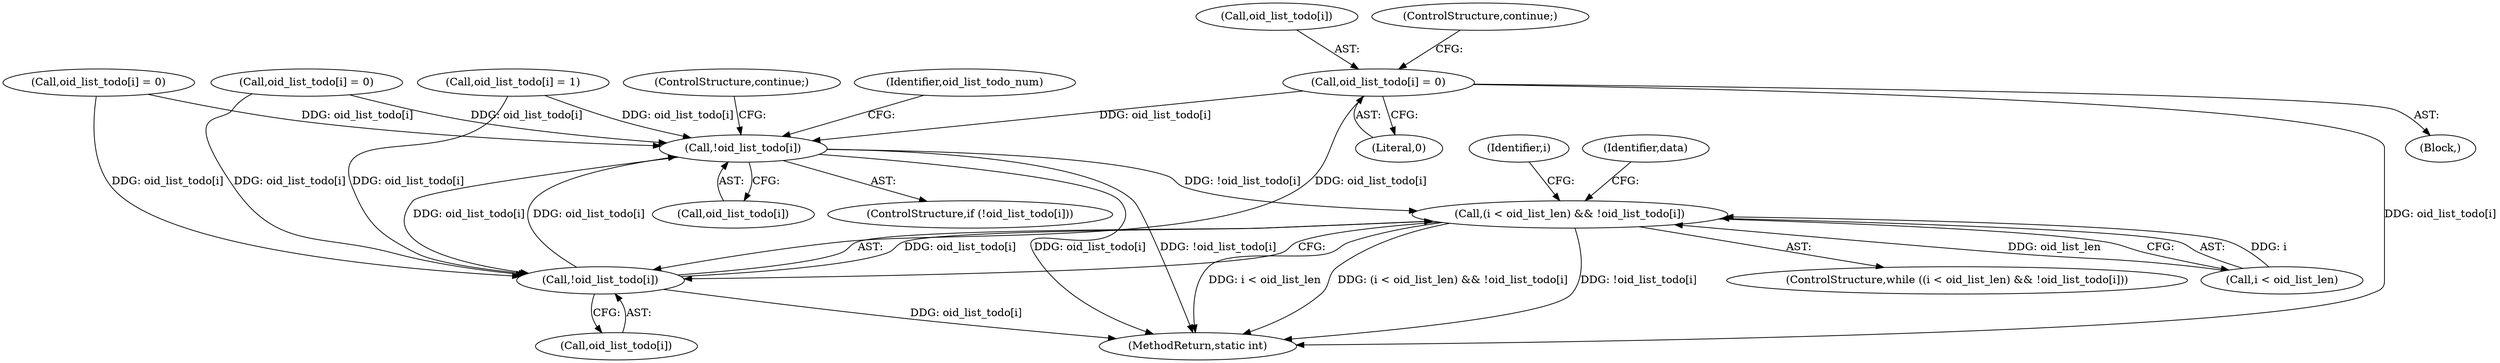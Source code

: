 digraph "0_collectd_d16c24542b2f96a194d43a73c2e5778822b9cb47@array" {
"1000575" [label="(Call,oid_list_todo[i] = 0)"];
"1000347" [label="(Call,!oid_list_todo[i])"];
"1000502" [label="(Call,(i < oid_list_len) && !oid_list_todo[i])"];
"1000506" [label="(Call,!oid_list_todo[i])"];
"1000576" [label="(Call,oid_list_todo[i])"];
"1000678" [label="(Call,oid_list_todo[i] = 0)"];
"1000507" [label="(Call,oid_list_todo[i])"];
"1000503" [label="(Call,i < oid_list_len)"];
"1000886" [label="(MethodReturn,static int)"];
"1000348" [label="(Call,oid_list_todo[i])"];
"1000351" [label="(ControlStructure,continue;)"];
"1000566" [label="(Block,)"];
"1000580" [label="(ControlStructure,continue;)"];
"1000506" [label="(Call,!oid_list_todo[i])"];
"1000644" [label="(Call,oid_list_todo[i] = 0)"];
"1000347" [label="(Call,!oid_list_todo[i])"];
"1000353" [label="(Identifier,oid_list_todo_num)"];
"1000575" [label="(Call,oid_list_todo[i] = 0)"];
"1000511" [label="(Identifier,i)"];
"1000346" [label="(ControlStructure,if (!oid_list_todo[i]))"];
"1000501" [label="(ControlStructure,while ((i < oid_list_len) && !oid_list_todo[i]))"];
"1000502" [label="(Call,(i < oid_list_len) && !oid_list_todo[i])"];
"1000261" [label="(Call,oid_list_todo[i] = 1)"];
"1000518" [label="(Identifier,data)"];
"1000579" [label="(Literal,0)"];
"1000575" -> "1000566"  [label="AST: "];
"1000575" -> "1000579"  [label="CFG: "];
"1000576" -> "1000575"  [label="AST: "];
"1000579" -> "1000575"  [label="AST: "];
"1000580" -> "1000575"  [label="CFG: "];
"1000575" -> "1000886"  [label="DDG: oid_list_todo[i]"];
"1000575" -> "1000347"  [label="DDG: oid_list_todo[i]"];
"1000575" -> "1000506"  [label="DDG: oid_list_todo[i]"];
"1000347" -> "1000346"  [label="AST: "];
"1000347" -> "1000348"  [label="CFG: "];
"1000348" -> "1000347"  [label="AST: "];
"1000351" -> "1000347"  [label="CFG: "];
"1000353" -> "1000347"  [label="CFG: "];
"1000347" -> "1000886"  [label="DDG: oid_list_todo[i]"];
"1000347" -> "1000886"  [label="DDG: !oid_list_todo[i]"];
"1000261" -> "1000347"  [label="DDG: oid_list_todo[i]"];
"1000644" -> "1000347"  [label="DDG: oid_list_todo[i]"];
"1000506" -> "1000347"  [label="DDG: oid_list_todo[i]"];
"1000678" -> "1000347"  [label="DDG: oid_list_todo[i]"];
"1000347" -> "1000502"  [label="DDG: !oid_list_todo[i]"];
"1000347" -> "1000506"  [label="DDG: oid_list_todo[i]"];
"1000502" -> "1000501"  [label="AST: "];
"1000502" -> "1000503"  [label="CFG: "];
"1000502" -> "1000506"  [label="CFG: "];
"1000503" -> "1000502"  [label="AST: "];
"1000506" -> "1000502"  [label="AST: "];
"1000511" -> "1000502"  [label="CFG: "];
"1000518" -> "1000502"  [label="CFG: "];
"1000502" -> "1000886"  [label="DDG: !oid_list_todo[i]"];
"1000502" -> "1000886"  [label="DDG: i < oid_list_len"];
"1000502" -> "1000886"  [label="DDG: (i < oid_list_len) && !oid_list_todo[i]"];
"1000503" -> "1000502"  [label="DDG: i"];
"1000503" -> "1000502"  [label="DDG: oid_list_len"];
"1000506" -> "1000502"  [label="DDG: oid_list_todo[i]"];
"1000506" -> "1000507"  [label="CFG: "];
"1000507" -> "1000506"  [label="AST: "];
"1000506" -> "1000886"  [label="DDG: oid_list_todo[i]"];
"1000261" -> "1000506"  [label="DDG: oid_list_todo[i]"];
"1000644" -> "1000506"  [label="DDG: oid_list_todo[i]"];
"1000678" -> "1000506"  [label="DDG: oid_list_todo[i]"];
}
